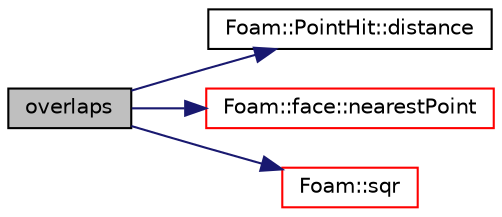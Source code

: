 digraph "overlaps"
{
  bgcolor="transparent";
  edge [fontname="Helvetica",fontsize="10",labelfontname="Helvetica",labelfontsize="10"];
  node [fontname="Helvetica",fontsize="10",shape=record];
  rankdir="LR";
  Node1 [label="overlaps",height=0.2,width=0.4,color="black", fillcolor="grey75", style="filled", fontcolor="black"];
  Node1 -> Node2 [color="midnightblue",fontsize="10",style="solid",fontname="Helvetica"];
  Node2 [label="Foam::PointHit::distance",height=0.2,width=0.4,color="black",URL="$a01925.html#a6fc60097ee4a2ef28aa08c9d11269046",tooltip="Return distance to hit. "];
  Node1 -> Node3 [color="midnightblue",fontsize="10",style="solid",fontname="Helvetica"];
  Node3 [label="Foam::face::nearestPoint",height=0.2,width=0.4,color="red",URL="$a00725.html#a8313d5377dfbfd6b927801f995198964",tooltip="Return nearest point to face. "];
  Node1 -> Node4 [color="midnightblue",fontsize="10",style="solid",fontname="Helvetica"];
  Node4 [label="Foam::sqr",height=0.2,width=0.4,color="red",URL="$a10909.html#a277dc11c581d53826ab5090b08f3b17b"];
}

